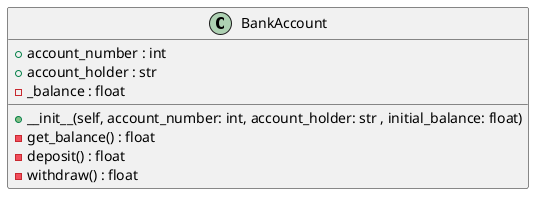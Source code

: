 @startuml
Class BankAccount {
    +account_number : int
    +account_holder : str
    - _balance : float
    __
    +__init__(self, account_number: int, account_holder: str , initial_balance: float)
    -get_balance() : float
    -deposit() : float
    -withdraw() : float
}
@enduml